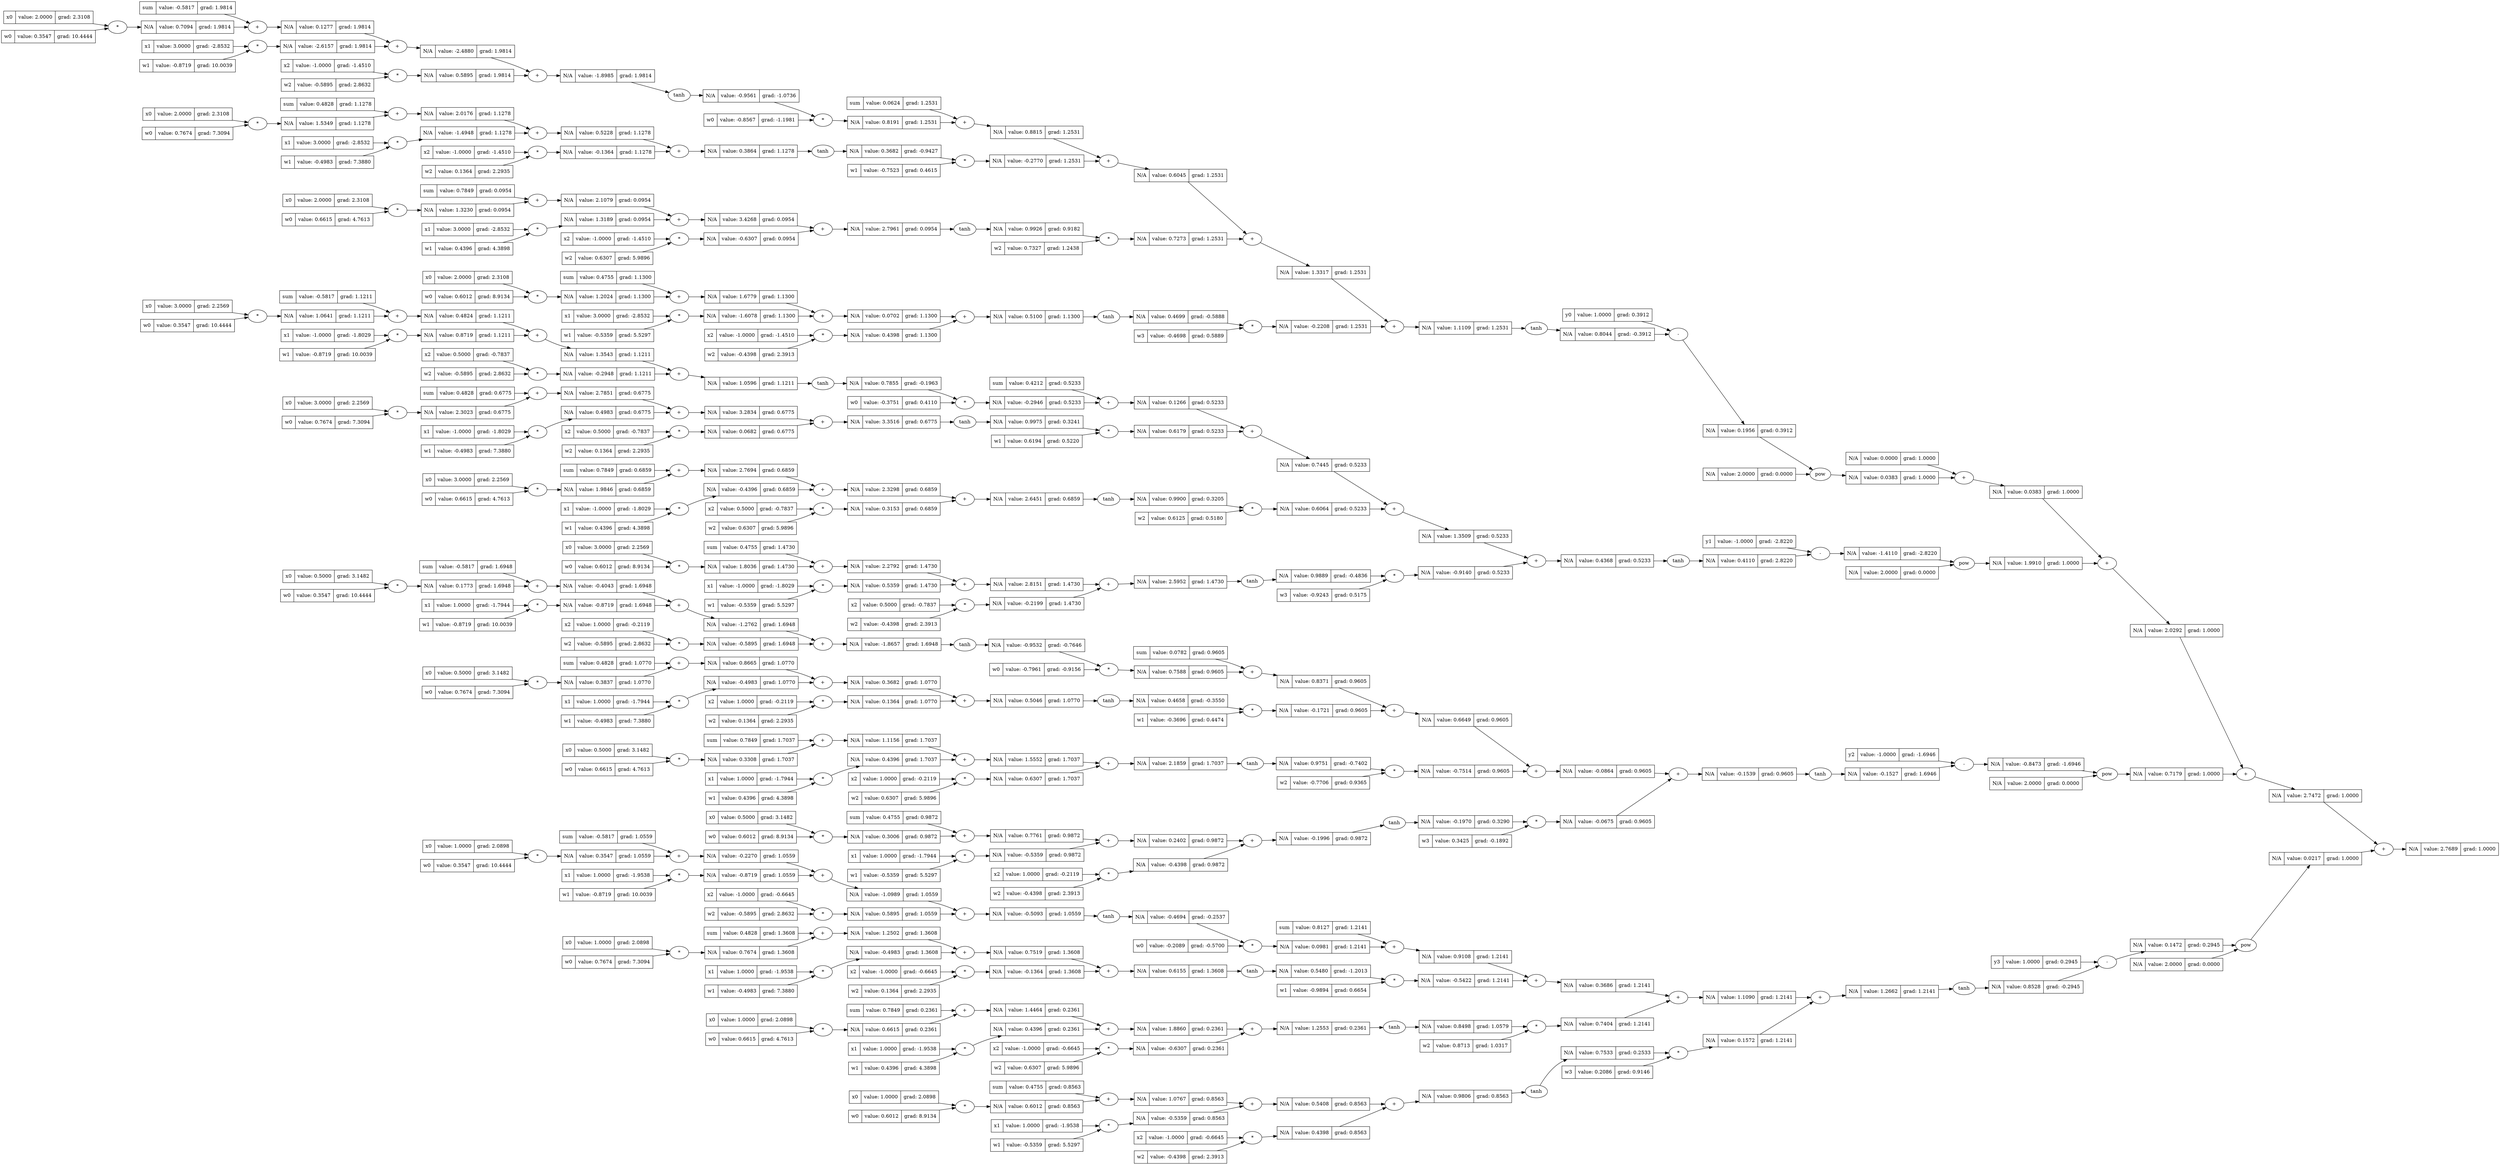 digraph {
graph [rankdir=LR]
  "140723243029776" [label="{N/A | value: 2.7689 | grad: 1.0000 }" shape=record]
  "140723243029776+" [label="+"]
  "140723243029776+" -> "140723243029776"
  "93985504144096" -> "140723243029776+"
  "93985504144944" -> "140723243029776+"
  "93985504144096" [label="{N/A | value: 2.7472 | grad: 1.0000 }" shape=record]
  "93985504144096+" [label="+"]
  "93985504144096+" -> "93985504144096"
  "93985504142816" -> "93985504144096+"
  "93985504143664" -> "93985504144096+"
  "93985504142816" [label="{N/A | value: 2.0292 | grad: 1.0000 }" shape=record]
  "93985504142816+" [label="+"]
  "93985504142816+" -> "93985504142816"
  "93985504080688" -> "93985504142816+"
  "93985504142384" -> "93985504142816+"
  "93985504080688" [label="{N/A | value: 0.0383 | grad: 1.0000 }" shape=record]
  "93985504080688+" [label="+"]
  "93985504080688+" -> "93985504080688"
  "93985504137440" -> "93985504080688+"
  "93985504128496" -> "93985504080688+"
  "93985504137440" [label="{N/A | value: 0.0000 | grad: 1.0000 }" shape=record]
  "93985504128496" [label="{N/A | value: 0.0383 | grad: 1.0000 }" shape=record]
  "93985504128496pow" [label="pow"]
  "93985504128496pow" -> "93985504128496"
  "93985504137040" -> "93985504128496pow"
  "93985504134192" -> "93985504128496pow"
  "93985504137040" [label="{N/A | value: 0.1956 | grad: 0.3912 }" shape=record]
  "93985504137040-" [label="-"]
  "93985504137040-" -> "93985504137040"
  "93985504080864" -> "93985504137040-"
  "93985504081040" -> "93985504137040-"
  "93985504080864" [label="{y0 | value: 1.0000 | grad: 0.3912 }" shape=record]
  "93985504081040" [label="{N/A | value: 0.8044 | grad: -0.3912 }" shape=record]
  "93985504081040tanh" [label="tanh"]
  "93985504081040tanh" -> "93985504081040"
  "93985504098912" -> "93985504081040tanh"
  "93985504098912" [label="{N/A | value: 1.1109 | grad: 1.2531 }" shape=record]
  "93985504098912+" [label="+"]
  "93985504098912+" -> "93985504098912"
  "93985504098512" -> "93985504098912+"
  "93985504098704" -> "93985504098912+"
  "93985504098512" [label="{N/A | value: 1.3317 | grad: 1.2531 }" shape=record]
  "93985504098512+" [label="+"]
  "93985504098512+" -> "93985504098512"
  "93985504097680" -> "93985504098512+"
  "93985504097872" -> "93985504098512+"
  "93985504097680" [label="{N/A | value: 0.6045 | grad: 1.2531 }" shape=record]
  "93985504097680+" [label="+"]
  "93985504097680+" -> "93985504097680"
  "93985504096848" -> "93985504097680+"
  "93985504097040" -> "93985504097680+"
  "93985504096848" [label="{N/A | value: 0.8815 | grad: 1.2531 }" shape=record]
  "93985504096848+" [label="+"]
  "93985504096848+" -> "93985504096848"
  "93985504095984" -> "93985504096848+"
  "93985504096176" -> "93985504096848+"
  "93985504095984" [label="{sum | value: 0.0624 | grad: 1.2531 }" shape=record]
  "93985504096176" [label="{N/A | value: 0.8191 | grad: 1.2531 }" shape=record]
  "93985504096176*" [label="*"]
  "93985504096176*" -> "93985504096176"
  "93985504095552" -> "93985504096176*"
  "93985504095712" -> "93985504096176*"
  "93985504095552" [label="{N/A | value: -0.9561 | grad: -1.0736 }" shape=record]
  "93985504095552tanh" [label="tanh"]
  "93985504095552tanh" -> "93985504095552"
  "93985504085376" -> "93985504095552tanh"
  "93985504085376" [label="{N/A | value: -1.8985 | grad: 1.9814 }" shape=record]
  "93985504085376+" [label="+"]
  "93985504085376+" -> "93985504085376"
  "93985504084976" -> "93985504085376+"
  "93985504085168" -> "93985504085376+"
  "93985504084976" [label="{N/A | value: -2.4880 | grad: 1.9814 }" shape=record]
  "93985504084976+" [label="+"]
  "93985504084976+" -> "93985504084976"
  "93985504084176" -> "93985504084976+"
  "93985504084368" -> "93985504084976+"
  "93985504084176" [label="{N/A | value: 0.1277 | grad: 1.9814 }" shape=record]
  "93985504084176+" [label="+"]
  "93985504084176+" -> "93985504084176"
  "93985504083344" -> "93985504084176+"
  "93985504083536" -> "93985504084176+"
  "93985504083344" [label="{sum | value: -0.5817 | grad: 1.9814 }" shape=record]
  "93985504083536" [label="{N/A | value: 0.7094 | grad: 1.9814 }" shape=record]
  "93985504083536*" [label="*"]
  "93985504083536*" -> "93985504083536"
  "93985504082912" -> "93985504083536*"
  "93985504083072" -> "93985504083536*"
  "93985504082912" [label="{x0 | value: 2.0000 | grad: 2.3108 }" shape=record]
  "93985504083072" [label="{w0 | value: 0.3547 | grad: 10.4444 }" shape=record]
  "93985504084368" [label="{N/A | value: -2.6157 | grad: 1.9814 }" shape=record]
  "93985504084368*" [label="*"]
  "93985504084368*" -> "93985504084368"
  "93985504083744" -> "93985504084368*"
  "93985504083872" -> "93985504084368*"
  "93985504083744" [label="{x1 | value: 3.0000 | grad: -2.8532 }" shape=record]
  "93985504083872" [label="{w1 | value: -0.8719 | grad: 10.0039 }" shape=record]
  "93985504085168" [label="{N/A | value: 0.5895 | grad: 1.9814 }" shape=record]
  "93985504085168*" [label="*"]
  "93985504085168*" -> "93985504085168"
  "93985504084576" -> "93985504085168*"
  "93985504084704" -> "93985504085168*"
  "93985504084576" [label="{x2 | value: -1.0000 | grad: -1.4510 }" shape=record]
  "93985504084704" [label="{w2 | value: -0.5895 | grad: 2.8632 }" shape=record]
  "93985504095712" [label="{w0 | value: -0.8567 | grad: -1.1981 }" shape=record]
  "93985504097040" [label="{N/A | value: -0.2770 | grad: 1.2531 }" shape=record]
  "93985504097040*" [label="*"]
  "93985504097040*" -> "93985504097040"
  "93985504096384" -> "93985504097040*"
  "93985504096544" -> "93985504097040*"
  "93985504096384" [label="{N/A | value: 0.3682 | grad: -0.9427 }" shape=record]
  "93985504096384tanh" [label="tanh"]
  "93985504096384tanh" -> "93985504096384"
  "93985504088848" -> "93985504096384tanh"
  "93985504088848" [label="{N/A | value: 0.3864 | grad: 1.1278 }" shape=record]
  "93985504088848+" [label="+"]
  "93985504088848+" -> "93985504088848"
  "93985504088448" -> "93985504088848+"
  "93985504088640" -> "93985504088848+"
  "93985504088448" [label="{N/A | value: 0.5228 | grad: 1.1278 }" shape=record]
  "93985504088448+" [label="+"]
  "93985504088448+" -> "93985504088448"
  "93985504087712" -> "93985504088448+"
  "93985504087840" -> "93985504088448+"
  "93985504087712" [label="{N/A | value: 2.0176 | grad: 1.1278 }" shape=record]
  "93985504087712+" [label="+"]
  "93985504087712+" -> "93985504087712"
  "93985504086192" -> "93985504087712+"
  "93985504086384" -> "93985504087712+"
  "93985504086192" [label="{sum | value: 0.4828 | grad: 1.1278 }" shape=record]
  "93985504086384" [label="{N/A | value: 1.5349 | grad: 1.1278 }" shape=record]
  "93985504086384*" [label="*"]
  "93985504086384*" -> "93985504086384"
  "93985504085760" -> "93985504086384*"
  "93985504085920" -> "93985504086384*"
  "93985504085760" [label="{x0 | value: 2.0000 | grad: 2.3108 }" shape=record]
  "93985504085920" [label="{w0 | value: 0.7674 | grad: 7.3094 }" shape=record]
  "93985504087840" [label="{N/A | value: -1.4948 | grad: 1.1278 }" shape=record]
  "93985504087840*" [label="*"]
  "93985504087840*" -> "93985504087840"
  "93985504086592" -> "93985504087840*"
  "93985504086720" -> "93985504087840*"
  "93985504086592" [label="{x1 | value: 3.0000 | grad: -2.8532 }" shape=record]
  "93985504086720" [label="{w1 | value: -0.4983 | grad: 7.3880 }" shape=record]
  "93985504088640" [label="{N/A | value: -0.1364 | grad: 1.1278 }" shape=record]
  "93985504088640*" [label="*"]
  "93985504088640*" -> "93985504088640"
  "93985504088048" -> "93985504088640*"
  "93985504088176" -> "93985504088640*"
  "93985504088048" [label="{x2 | value: -1.0000 | grad: -1.4510 }" shape=record]
  "93985504088176" [label="{w2 | value: 0.1364 | grad: 2.2935 }" shape=record]
  "93985504096544" [label="{w1 | value: -0.7523 | grad: 0.4615 }" shape=record]
  "93985504097872" [label="{N/A | value: 0.7273 | grad: 1.2531 }" shape=record]
  "93985504097872*" [label="*"]
  "93985504097872*" -> "93985504097872"
  "93985504097248" -> "93985504097872*"
  "93985504097376" -> "93985504097872*"
  "93985504097248" [label="{N/A | value: 0.9926 | grad: 0.9182 }" shape=record]
  "93985504097248tanh" [label="tanh"]
  "93985504097248tanh" -> "93985504097248"
  "93985504091696" -> "93985504097248tanh"
  "93985504091696" [label="{N/A | value: 2.7961 | grad: 0.0954 }" shape=record]
  "93985504091696+" [label="+"]
  "93985504091696+" -> "93985504091696"
  "93985504091296" -> "93985504091696+"
  "93985504091488" -> "93985504091696+"
  "93985504091296" [label="{N/A | value: 3.4268 | grad: 0.0954 }" shape=record]
  "93985504091296+" [label="+"]
  "93985504091296+" -> "93985504091296"
  "93985504090496" -> "93985504091296+"
  "93985504090688" -> "93985504091296+"
  "93985504090496" [label="{N/A | value: 2.1079 | grad: 0.0954 }" shape=record]
  "93985504090496+" [label="+"]
  "93985504090496+" -> "93985504090496"
  "93985504089664" -> "93985504090496+"
  "93985504089856" -> "93985504090496+"
  "93985504089664" [label="{sum | value: 0.7849 | grad: 0.0954 }" shape=record]
  "93985504089856" [label="{N/A | value: 1.3230 | grad: 0.0954 }" shape=record]
  "93985504089856*" [label="*"]
  "93985504089856*" -> "93985504089856"
  "93985504089232" -> "93985504089856*"
  "93985504089392" -> "93985504089856*"
  "93985504089232" [label="{x0 | value: 2.0000 | grad: 2.3108 }" shape=record]
  "93985504089392" [label="{w0 | value: 0.6615 | grad: 4.7613 }" shape=record]
  "93985504090688" [label="{N/A | value: 1.3189 | grad: 0.0954 }" shape=record]
  "93985504090688*" [label="*"]
  "93985504090688*" -> "93985504090688"
  "93985504090064" -> "93985504090688*"
  "93985504090192" -> "93985504090688*"
  "93985504090064" [label="{x1 | value: 3.0000 | grad: -2.8532 }" shape=record]
  "93985504090192" [label="{w1 | value: 0.4396 | grad: 4.3898 }" shape=record]
  "93985504091488" [label="{N/A | value: -0.6307 | grad: 0.0954 }" shape=record]
  "93985504091488*" [label="*"]
  "93985504091488*" -> "93985504091488"
  "93985504090896" -> "93985504091488*"
  "93985504091024" -> "93985504091488*"
  "93985504090896" [label="{x2 | value: -1.0000 | grad: -1.4510 }" shape=record]
  "93985504091024" [label="{w2 | value: 0.6307 | grad: 5.9896 }" shape=record]
  "93985504097376" [label="{w2 | value: 0.7327 | grad: 1.2438 }" shape=record]
  "93985504098704" [label="{N/A | value: -0.2208 | grad: 1.2531 }" shape=record]
  "93985504098704*" [label="*"]
  "93985504098704*" -> "93985504098704"
  "93985504098080" -> "93985504098704*"
  "93985504098208" -> "93985504098704*"
  "93985504098080" [label="{N/A | value: 0.4699 | grad: -0.5888 }" shape=record]
  "93985504098080tanh" [label="tanh"]
  "93985504098080tanh" -> "93985504098080"
  "93985504094544" -> "93985504098080tanh"
  "93985504094544" [label="{N/A | value: 0.5100 | grad: 1.1300 }" shape=record]
  "93985504094544+" [label="+"]
  "93985504094544+" -> "93985504094544"
  "93985504094144" -> "93985504094544+"
  "93985504094336" -> "93985504094544+"
  "93985504094144" [label="{N/A | value: 0.0702 | grad: 1.1300 }" shape=record]
  "93985504094144+" [label="+"]
  "93985504094144+" -> "93985504094144"
  "93985504093344" -> "93985504094144+"
  "93985504093536" -> "93985504094144+"
  "93985504093344" [label="{N/A | value: 1.6779 | grad: 1.1300 }" shape=record]
  "93985504093344+" [label="+"]
  "93985504093344+" -> "93985504093344"
  "93985504092512" -> "93985504093344+"
  "93985504092704" -> "93985504093344+"
  "93985504092512" [label="{sum | value: 0.4755 | grad: 1.1300 }" shape=record]
  "93985504092704" [label="{N/A | value: 1.2024 | grad: 1.1300 }" shape=record]
  "93985504092704*" [label="*"]
  "93985504092704*" -> "93985504092704"
  "93985504092080" -> "93985504092704*"
  "93985504092240" -> "93985504092704*"
  "93985504092080" [label="{x0 | value: 2.0000 | grad: 2.3108 }" shape=record]
  "93985504092240" [label="{w0 | value: 0.6012 | grad: 8.9134 }" shape=record]
  "93985504093536" [label="{N/A | value: -1.6078 | grad: 1.1300 }" shape=record]
  "93985504093536*" [label="*"]
  "93985504093536*" -> "93985504093536"
  "93985504092912" -> "93985504093536*"
  "93985504093040" -> "93985504093536*"
  "93985504092912" [label="{x1 | value: 3.0000 | grad: -2.8532 }" shape=record]
  "93985504093040" [label="{w1 | value: -0.5359 | grad: 5.5297 }" shape=record]
  "93985504094336" [label="{N/A | value: 0.4398 | grad: 1.1300 }" shape=record]
  "93985504094336*" [label="*"]
  "93985504094336*" -> "93985504094336"
  "93985504093744" -> "93985504094336*"
  "93985504093872" -> "93985504094336*"
  "93985504093744" [label="{x2 | value: -1.0000 | grad: -1.4510 }" shape=record]
  "93985504093872" [label="{w2 | value: -0.4398 | grad: 2.3913 }" shape=record]
  "93985504098208" [label="{w3 | value: -0.4698 | grad: 0.5889 }" shape=record]
  "93985504134192" [label="{N/A | value: 2.0000 | grad: 0.0000 }" shape=record]
  "93985504142384" [label="{N/A | value: 1.9910 | grad: 1.0000 }" shape=record]
  "93985504142384pow" [label="pow"]
  "93985504142384pow" -> "93985504142384"
  "93985504141696" -> "93985504142384pow"
  "93985504141856" -> "93985504142384pow"
  "93985504141696" [label="{N/A | value: -1.4110 | grad: -2.8220 }" shape=record]
  "93985504141696-" [label="-"]
  "93985504141696-" -> "93985504141696"
  "93985504131344" -> "93985504141696-"
  "93985504137264" -> "93985504141696-"
  "93985504131344" [label="{y1 | value: -1.0000 | grad: -2.8220 }" shape=record]
  "93985504137264" [label="{N/A | value: 0.4110 | grad: 2.8220 }" shape=record]
  "93985504137264tanh" [label="tanh"]
  "93985504137264tanh" -> "93985504137264"
  "93985504113024" -> "93985504137264tanh"
  "93985504113024" [label="{N/A | value: 0.4368 | grad: 0.5233 }" shape=record]
  "93985504113024+" [label="+"]
  "93985504113024+" -> "93985504113024"
  "93985504112624" -> "93985504113024+"
  "93985504112816" -> "93985504113024+"
  "93985504112624" [label="{N/A | value: 1.3509 | grad: 0.5233 }" shape=record]
  "93985504112624+" [label="+"]
  "93985504112624+" -> "93985504112624"
  "93985504111792" -> "93985504112624+"
  "93985504111984" -> "93985504112624+"
  "93985504111792" [label="{N/A | value: 0.7445 | grad: 0.5233 }" shape=record]
  "93985504111792+" [label="+"]
  "93985504111792+" -> "93985504111792"
  "93985504110960" -> "93985504111792+"
  "93985504111152" -> "93985504111792+"
  "93985504110960" [label="{N/A | value: 0.1266 | grad: 0.5233 }" shape=record]
  "93985504110960+" [label="+"]
  "93985504110960+" -> "93985504110960"
  "93985504110096" -> "93985504110960+"
  "93985504110288" -> "93985504110960+"
  "93985504110096" [label="{sum | value: 0.4212 | grad: 0.5233 }" shape=record]
  "93985504110288" [label="{N/A | value: -0.2946 | grad: 0.5233 }" shape=record]
  "93985504110288*" [label="*"]
  "93985504110288*" -> "93985504110288"
  "93985504109664" -> "93985504110288*"
  "93985504109824" -> "93985504110288*"
  "93985504109664" [label="{N/A | value: 0.7855 | grad: -0.1963 }" shape=record]
  "93985504109664tanh" [label="tanh"]
  "93985504109664tanh" -> "93985504109664"
  "93985504100112" -> "93985504109664tanh"
  "93985504100112" [label="{N/A | value: 1.0596 | grad: 1.1211 }" shape=record]
  "93985504100112+" [label="+"]
  "93985504100112+" -> "93985504100112"
  "93985504099712" -> "93985504100112+"
  "93985504099904" -> "93985504100112+"
  "93985504099712" [label="{N/A | value: 1.3543 | grad: 1.1211 }" shape=record]
  "93985504099712+" [label="+"]
  "93985504099712+" -> "93985504099712"
  "93985504085552" -> "93985504099712+"
  "93985504095120" -> "93985504099712+"
  "93985504085552" [label="{N/A | value: 0.4824 | grad: 1.1211 }" shape=record]
  "93985504085552+" [label="+"]
  "93985504085552+" -> "93985504085552"
  "93985504095296" -> "93985504085552+"
  "93985504094720" -> "93985504085552+"
  "93985504095296" [label="{sum | value: -0.5817 | grad: 1.1211 }" shape=record]
  "93985504094720" [label="{N/A | value: 1.0641 | grad: 1.1211 }" shape=record]
  "93985504094720*" [label="*"]
  "93985504094720*" -> "93985504094720"
  "93985504062368" -> "93985504094720*"
  "93985504074416" -> "93985504094720*"
  "93985504062368" [label="{x0 | value: 3.0000 | grad: 2.2569 }" shape=record]
  "93985504074416" [label="{w0 | value: 0.3547 | grad: 10.4444 }" shape=record]
  "93985504095120" [label="{N/A | value: 0.8719 | grad: 1.1211 }" shape=record]
  "93985504095120*" [label="*"]
  "93985504095120*" -> "93985504095120"
  "93985504091872" -> "93985504095120*"
  "93985504089024" -> "93985504095120*"
  "93985504091872" [label="{x1 | value: -1.0000 | grad: -1.8029 }" shape=record]
  "93985504089024" [label="{w1 | value: -0.8719 | grad: 10.0039 }" shape=record]
  "93985504099904" [label="{N/A | value: -0.2948 | grad: 1.1211 }" shape=record]
  "93985504099904*" [label="*"]
  "93985504099904*" -> "93985504099904"
  "93985504062160" -> "93985504099904*"
  "93985504099440" -> "93985504099904*"
  "93985504062160" [label="{x2 | value: 0.5000 | grad: -0.7837 }" shape=record]
  "93985504099440" [label="{w2 | value: -0.5895 | grad: 2.8632 }" shape=record]
  "93985504109824" [label="{w0 | value: -0.3751 | grad: 0.4110 }" shape=record]
  "93985504111152" [label="{N/A | value: 0.6179 | grad: 0.5233 }" shape=record]
  "93985504111152*" [label="*"]
  "93985504111152*" -> "93985504111152"
  "93985504110496" -> "93985504111152*"
  "93985504110656" -> "93985504111152*"
  "93985504110496" [label="{N/A | value: 0.9975 | grad: 0.3241 }" shape=record]
  "93985504110496tanh" [label="tanh"]
  "93985504110496tanh" -> "93985504110496"
  "93985504102960" -> "93985504110496tanh"
  "93985504102960" [label="{N/A | value: 3.3516 | grad: 0.6775 }" shape=record]
  "93985504102960+" [label="+"]
  "93985504102960+" -> "93985504102960"
  "93985504102560" -> "93985504102960+"
  "93985504102752" -> "93985504102960+"
  "93985504102560" [label="{N/A | value: 3.2834 | grad: 0.6775 }" shape=record]
  "93985504102560+" [label="+"]
  "93985504102560+" -> "93985504102560"
  "93985504101760" -> "93985504102560+"
  "93985504101952" -> "93985504102560+"
  "93985504101760" [label="{N/A | value: 2.7851 | grad: 0.6775 }" shape=record]
  "93985504101760+" [label="+"]
  "93985504101760+" -> "93985504101760"
  "93985504100928" -> "93985504101760+"
  "93985504101120" -> "93985504101760+"
  "93985504100928" [label="{sum | value: 0.4828 | grad: 0.6775 }" shape=record]
  "93985504101120" [label="{N/A | value: 2.3023 | grad: 0.6775 }" shape=record]
  "93985504101120*" [label="*"]
  "93985504101120*" -> "93985504101120"
  "93985504100496" -> "93985504101120*"
  "93985504100656" -> "93985504101120*"
  "93985504100496" [label="{x0 | value: 3.0000 | grad: 2.2569 }" shape=record]
  "93985504100656" [label="{w0 | value: 0.7674 | grad: 7.3094 }" shape=record]
  "93985504101952" [label="{N/A | value: 0.4983 | grad: 0.6775 }" shape=record]
  "93985504101952*" [label="*"]
  "93985504101952*" -> "93985504101952"
  "93985504101328" -> "93985504101952*"
  "93985504101456" -> "93985504101952*"
  "93985504101328" [label="{x1 | value: -1.0000 | grad: -1.8029 }" shape=record]
  "93985504101456" [label="{w1 | value: -0.4983 | grad: 7.3880 }" shape=record]
  "93985504102752" [label="{N/A | value: 0.0682 | grad: 0.6775 }" shape=record]
  "93985504102752*" [label="*"]
  "93985504102752*" -> "93985504102752"
  "93985504102160" -> "93985504102752*"
  "93985504102288" -> "93985504102752*"
  "93985504102160" [label="{x2 | value: 0.5000 | grad: -0.7837 }" shape=record]
  "93985504102288" [label="{w2 | value: 0.1364 | grad: 2.2935 }" shape=record]
  "93985504110656" [label="{w1 | value: 0.6194 | grad: 0.5220 }" shape=record]
  "93985504111984" [label="{N/A | value: 0.6064 | grad: 0.5233 }" shape=record]
  "93985504111984*" [label="*"]
  "93985504111984*" -> "93985504111984"
  "93985504111360" -> "93985504111984*"
  "93985504111488" -> "93985504111984*"
  "93985504111360" [label="{N/A | value: 0.9900 | grad: 0.3205 }" shape=record]
  "93985504111360tanh" [label="tanh"]
  "93985504111360tanh" -> "93985504111360"
  "93985504105808" -> "93985504111360tanh"
  "93985504105808" [label="{N/A | value: 2.6451 | grad: 0.6859 }" shape=record]
  "93985504105808+" [label="+"]
  "93985504105808+" -> "93985504105808"
  "93985504105408" -> "93985504105808+"
  "93985504105600" -> "93985504105808+"
  "93985504105408" [label="{N/A | value: 2.3298 | grad: 0.6859 }" shape=record]
  "93985504105408+" [label="+"]
  "93985504105408+" -> "93985504105408"
  "93985504104608" -> "93985504105408+"
  "93985504104800" -> "93985504105408+"
  "93985504104608" [label="{N/A | value: 2.7694 | grad: 0.6859 }" shape=record]
  "93985504104608+" [label="+"]
  "93985504104608+" -> "93985504104608"
  "93985504103776" -> "93985504104608+"
  "93985504103968" -> "93985504104608+"
  "93985504103776" [label="{sum | value: 0.7849 | grad: 0.6859 }" shape=record]
  "93985504103968" [label="{N/A | value: 1.9846 | grad: 0.6859 }" shape=record]
  "93985504103968*" [label="*"]
  "93985504103968*" -> "93985504103968"
  "93985504103344" -> "93985504103968*"
  "93985504103504" -> "93985504103968*"
  "93985504103344" [label="{x0 | value: 3.0000 | grad: 2.2569 }" shape=record]
  "93985504103504" [label="{w0 | value: 0.6615 | grad: 4.7613 }" shape=record]
  "93985504104800" [label="{N/A | value: -0.4396 | grad: 0.6859 }" shape=record]
  "93985504104800*" [label="*"]
  "93985504104800*" -> "93985504104800"
  "93985504104176" -> "93985504104800*"
  "93985504104304" -> "93985504104800*"
  "93985504104176" [label="{x1 | value: -1.0000 | grad: -1.8029 }" shape=record]
  "93985504104304" [label="{w1 | value: 0.4396 | grad: 4.3898 }" shape=record]
  "93985504105600" [label="{N/A | value: 0.3153 | grad: 0.6859 }" shape=record]
  "93985504105600*" [label="*"]
  "93985504105600*" -> "93985504105600"
  "93985504105008" -> "93985504105600*"
  "93985504105136" -> "93985504105600*"
  "93985504105008" [label="{x2 | value: 0.5000 | grad: -0.7837 }" shape=record]
  "93985504105136" [label="{w2 | value: 0.6307 | grad: 5.9896 }" shape=record]
  "93985504111488" [label="{w2 | value: 0.6125 | grad: 0.5180 }" shape=record]
  "93985504112816" [label="{N/A | value: -0.9140 | grad: 0.5233 }" shape=record]
  "93985504112816*" [label="*"]
  "93985504112816*" -> "93985504112816"
  "93985504112192" -> "93985504112816*"
  "93985504112320" -> "93985504112816*"
  "93985504112192" [label="{N/A | value: 0.9889 | grad: -0.4836 }" shape=record]
  "93985504112192tanh" [label="tanh"]
  "93985504112192tanh" -> "93985504112192"
  "93985504108656" -> "93985504112192tanh"
  "93985504108656" [label="{N/A | value: 2.5952 | grad: 1.4730 }" shape=record]
  "93985504108656+" [label="+"]
  "93985504108656+" -> "93985504108656"
  "93985504108256" -> "93985504108656+"
  "93985504108448" -> "93985504108656+"
  "93985504108256" [label="{N/A | value: 2.8151 | grad: 1.4730 }" shape=record]
  "93985504108256+" [label="+"]
  "93985504108256+" -> "93985504108256"
  "93985504107456" -> "93985504108256+"
  "93985504107648" -> "93985504108256+"
  "93985504107456" [label="{N/A | value: 2.2792 | grad: 1.4730 }" shape=record]
  "93985504107456+" [label="+"]
  "93985504107456+" -> "93985504107456"
  "93985504106624" -> "93985504107456+"
  "93985504106816" -> "93985504107456+"
  "93985504106624" [label="{sum | value: 0.4755 | grad: 1.4730 }" shape=record]
  "93985504106816" [label="{N/A | value: 1.8036 | grad: 1.4730 }" shape=record]
  "93985504106816*" [label="*"]
  "93985504106816*" -> "93985504106816"
  "93985504106192" -> "93985504106816*"
  "93985504106352" -> "93985504106816*"
  "93985504106192" [label="{x0 | value: 3.0000 | grad: 2.2569 }" shape=record]
  "93985504106352" [label="{w0 | value: 0.6012 | grad: 8.9134 }" shape=record]
  "93985504107648" [label="{N/A | value: 0.5359 | grad: 1.4730 }" shape=record]
  "93985504107648*" [label="*"]
  "93985504107648*" -> "93985504107648"
  "93985504107024" -> "93985504107648*"
  "93985504107152" -> "93985504107648*"
  "93985504107024" [label="{x1 | value: -1.0000 | grad: -1.8029 }" shape=record]
  "93985504107152" [label="{w1 | value: -0.5359 | grad: 5.5297 }" shape=record]
  "93985504108448" [label="{N/A | value: -0.2199 | grad: 1.4730 }" shape=record]
  "93985504108448*" [label="*"]
  "93985504108448*" -> "93985504108448"
  "93985504107856" -> "93985504108448*"
  "93985504107984" -> "93985504108448*"
  "93985504107856" [label="{x2 | value: 0.5000 | grad: -0.7837 }" shape=record]
  "93985504107984" [label="{w2 | value: -0.4398 | grad: 2.3913 }" shape=record]
  "93985504112320" [label="{w3 | value: -0.9243 | grad: 0.5175 }" shape=record]
  "93985504141856" [label="{N/A | value: 2.0000 | grad: 0.0000 }" shape=record]
  "93985504143664" [label="{N/A | value: 0.7179 | grad: 1.0000 }" shape=record]
  "93985504143664pow" [label="pow"]
  "93985504143664pow" -> "93985504143664"
  "93985504142976" -> "93985504143664pow"
  "93985504143136" -> "93985504143664pow"
  "93985504142976" [label="{N/A | value: -0.8473 | grad: -1.6946 }" shape=record]
  "93985504142976-" [label="-"]
  "93985504142976-" -> "93985504142976"
  "93985504142064" -> "93985504142976-"
  "93985504142592" -> "93985504142976-"
  "93985504142064" [label="{y2 | value: -1.0000 | grad: -1.6946 }" shape=record]
  "93985504142592" [label="{N/A | value: -0.1527 | grad: 1.6946 }" shape=record]
  "93985504142592tanh" [label="tanh"]
  "93985504142592tanh" -> "93985504142592"
  "93985504127120" -> "93985504142592tanh"
  "93985504127120" [label="{N/A | value: -0.1539 | grad: 0.9605 }" shape=record]
  "93985504127120+" [label="+"]
  "93985504127120+" -> "93985504127120"
  "93985504126720" -> "93985504127120+"
  "93985504126912" -> "93985504127120+"
  "93985504126720" [label="{N/A | value: -0.0864 | grad: 0.9605 }" shape=record]
  "93985504126720+" [label="+"]
  "93985504126720+" -> "93985504126720"
  "93985504125888" -> "93985504126720+"
  "93985504126080" -> "93985504126720+"
  "93985504125888" [label="{N/A | value: 0.6649 | grad: 0.9605 }" shape=record]
  "93985504125888+" [label="+"]
  "93985504125888+" -> "93985504125888"
  "93985504125056" -> "93985504125888+"
  "93985504125248" -> "93985504125888+"
  "93985504125056" [label="{N/A | value: 0.8371 | grad: 0.9605 }" shape=record]
  "93985504125056+" [label="+"]
  "93985504125056+" -> "93985504125056"
  "93985504124192" -> "93985504125056+"
  "93985504124384" -> "93985504125056+"
  "93985504124192" [label="{sum | value: 0.0782 | grad: 0.9605 }" shape=record]
  "93985504124384" [label="{N/A | value: 0.7588 | grad: 0.9605 }" shape=record]
  "93985504124384*" [label="*"]
  "93985504124384*" -> "93985504124384"
  "93985504123760" -> "93985504124384*"
  "93985504123920" -> "93985504124384*"
  "93985504123760" [label="{N/A | value: -0.9532 | grad: -0.7646 }" shape=record]
  "93985504123760tanh" [label="tanh"]
  "93985504123760tanh" -> "93985504123760"
  "93985504114224" -> "93985504123760tanh"
  "93985504114224" [label="{N/A | value: -1.8657 | grad: 1.6948 }" shape=record]
  "93985504114224+" [label="+"]
  "93985504114224+" -> "93985504114224"
  "93985504113824" -> "93985504114224+"
  "93985504114016" -> "93985504114224+"
  "93985504113824" [label="{N/A | value: -1.2762 | grad: 1.6948 }" shape=record]
  "93985504113824+" [label="+"]
  "93985504113824+" -> "93985504113824"
  "93985504100288" -> "93985504113824+"
  "93985504109232" -> "93985504113824+"
  "93985504100288" [label="{N/A | value: -0.4043 | grad: 1.6948 }" shape=record]
  "93985504100288+" [label="+"]
  "93985504100288+" -> "93985504100288"
  "93985504109408" -> "93985504100288+"
  "93985504108832" -> "93985504100288+"
  "93985504109408" [label="{sum | value: -0.5817 | grad: 1.6948 }" shape=record]
  "93985504108832" [label="{N/A | value: 0.1773 | grad: 1.6948 }" shape=record]
  "93985504108832*" [label="*"]
  "93985504108832*" -> "93985504108832"
  "93985504070992" -> "93985504108832*"
  "93985504068144" -> "93985504108832*"
  "93985504070992" [label="{x0 | value: 0.5000 | grad: 3.1482 }" shape=record]
  "93985504068144" [label="{w0 | value: 0.3547 | grad: 10.4444 }" shape=record]
  "93985504109232" [label="{N/A | value: -0.8719 | grad: 1.6948 }" shape=record]
  "93985504109232*" [label="*"]
  "93985504109232*" -> "93985504109232"
  "93985504105984" -> "93985504109232*"
  "93985504103136" -> "93985504109232*"
  "93985504105984" [label="{x1 | value: 1.0000 | grad: -1.7944 }" shape=record]
  "93985504103136" [label="{w1 | value: -0.8719 | grad: 10.0039 }" shape=record]
  "93985504114016" [label="{N/A | value: -0.5895 | grad: 1.6948 }" shape=record]
  "93985504114016*" [label="*"]
  "93985504114016*" -> "93985504114016"
  "93985504073840" -> "93985504114016*"
  "93985504113552" -> "93985504114016*"
  "93985504073840" [label="{x2 | value: 1.0000 | grad: -0.2119 }" shape=record]
  "93985504113552" [label="{w2 | value: -0.5895 | grad: 2.8632 }" shape=record]
  "93985504123920" [label="{w0 | value: -0.7961 | grad: -0.9156 }" shape=record]
  "93985504125248" [label="{N/A | value: -0.1721 | grad: 0.9605 }" shape=record]
  "93985504125248*" [label="*"]
  "93985504125248*" -> "93985504125248"
  "93985504124592" -> "93985504125248*"
  "93985504124752" -> "93985504125248*"
  "93985504124592" [label="{N/A | value: 0.4658 | grad: -0.3550 }" shape=record]
  "93985504124592tanh" [label="tanh"]
  "93985504124592tanh" -> "93985504124592"
  "93985504117072" -> "93985504124592tanh"
  "93985504117072" [label="{N/A | value: 0.5046 | grad: 1.0770 }" shape=record]
  "93985504117072+" [label="+"]
  "93985504117072+" -> "93985504117072"
  "93985504116672" -> "93985504117072+"
  "93985504116864" -> "93985504117072+"
  "93985504116672" [label="{N/A | value: 0.3682 | grad: 1.0770 }" shape=record]
  "93985504116672+" [label="+"]
  "93985504116672+" -> "93985504116672"
  "93985504115872" -> "93985504116672+"
  "93985504116064" -> "93985504116672+"
  "93985504115872" [label="{N/A | value: 0.8665 | grad: 1.0770 }" shape=record]
  "93985504115872+" [label="+"]
  "93985504115872+" -> "93985504115872"
  "93985504115040" -> "93985504115872+"
  "93985504115232" -> "93985504115872+"
  "93985504115040" [label="{sum | value: 0.4828 | grad: 1.0770 }" shape=record]
  "93985504115232" [label="{N/A | value: 0.3837 | grad: 1.0770 }" shape=record]
  "93985504115232*" [label="*"]
  "93985504115232*" -> "93985504115232"
  "93985504114608" -> "93985504115232*"
  "93985504114768" -> "93985504115232*"
  "93985504114608" [label="{x0 | value: 0.5000 | grad: 3.1482 }" shape=record]
  "93985504114768" [label="{w0 | value: 0.7674 | grad: 7.3094 }" shape=record]
  "93985504116064" [label="{N/A | value: -0.4983 | grad: 1.0770 }" shape=record]
  "93985504116064*" [label="*"]
  "93985504116064*" -> "93985504116064"
  "93985504115440" -> "93985504116064*"
  "93985504115568" -> "93985504116064*"
  "93985504115440" [label="{x1 | value: 1.0000 | grad: -1.7944 }" shape=record]
  "93985504115568" [label="{w1 | value: -0.4983 | grad: 7.3880 }" shape=record]
  "93985504116864" [label="{N/A | value: 0.1364 | grad: 1.0770 }" shape=record]
  "93985504116864*" [label="*"]
  "93985504116864*" -> "93985504116864"
  "93985504116272" -> "93985504116864*"
  "93985504116400" -> "93985504116864*"
  "93985504116272" [label="{x2 | value: 1.0000 | grad: -0.2119 }" shape=record]
  "93985504116400" [label="{w2 | value: 0.1364 | grad: 2.2935 }" shape=record]
  "93985504124752" [label="{w1 | value: -0.3696 | grad: 0.4474 }" shape=record]
  "93985504126080" [label="{N/A | value: -0.7514 | grad: 0.9605 }" shape=record]
  "93985504126080*" [label="*"]
  "93985504126080*" -> "93985504126080"
  "93985504125456" -> "93985504126080*"
  "93985504125584" -> "93985504126080*"
  "93985504125456" [label="{N/A | value: 0.9751 | grad: -0.7402 }" shape=record]
  "93985504125456tanh" [label="tanh"]
  "93985504125456tanh" -> "93985504125456"
  "93985504119920" -> "93985504125456tanh"
  "93985504119920" [label="{N/A | value: 2.1859 | grad: 1.7037 }" shape=record]
  "93985504119920+" [label="+"]
  "93985504119920+" -> "93985504119920"
  "93985504119520" -> "93985504119920+"
  "93985504119712" -> "93985504119920+"
  "93985504119520" [label="{N/A | value: 1.5552 | grad: 1.7037 }" shape=record]
  "93985504119520+" [label="+"]
  "93985504119520+" -> "93985504119520"
  "93985504118720" -> "93985504119520+"
  "93985504118912" -> "93985504119520+"
  "93985504118720" [label="{N/A | value: 1.1156 | grad: 1.7037 }" shape=record]
  "93985504118720+" [label="+"]
  "93985504118720+" -> "93985504118720"
  "93985504117888" -> "93985504118720+"
  "93985504118080" -> "93985504118720+"
  "93985504117888" [label="{sum | value: 0.7849 | grad: 1.7037 }" shape=record]
  "93985504118080" [label="{N/A | value: 0.3308 | grad: 1.7037 }" shape=record]
  "93985504118080*" [label="*"]
  "93985504118080*" -> "93985504118080"
  "93985504117456" -> "93985504118080*"
  "93985504117616" -> "93985504118080*"
  "93985504117456" [label="{x0 | value: 0.5000 | grad: 3.1482 }" shape=record]
  "93985504117616" [label="{w0 | value: 0.6615 | grad: 4.7613 }" shape=record]
  "93985504118912" [label="{N/A | value: 0.4396 | grad: 1.7037 }" shape=record]
  "93985504118912*" [label="*"]
  "93985504118912*" -> "93985504118912"
  "93985504118288" -> "93985504118912*"
  "93985504118416" -> "93985504118912*"
  "93985504118288" [label="{x1 | value: 1.0000 | grad: -1.7944 }" shape=record]
  "93985504118416" [label="{w1 | value: 0.4396 | grad: 4.3898 }" shape=record]
  "93985504119712" [label="{N/A | value: 0.6307 | grad: 1.7037 }" shape=record]
  "93985504119712*" [label="*"]
  "93985504119712*" -> "93985504119712"
  "93985504119120" -> "93985504119712*"
  "93985504119248" -> "93985504119712*"
  "93985504119120" [label="{x2 | value: 1.0000 | grad: -0.2119 }" shape=record]
  "93985504119248" [label="{w2 | value: 0.6307 | grad: 5.9896 }" shape=record]
  "93985504125584" [label="{w2 | value: -0.7706 | grad: 0.9365 }" shape=record]
  "93985504126912" [label="{N/A | value: -0.0675 | grad: 0.9605 }" shape=record]
  "93985504126912*" [label="*"]
  "93985504126912*" -> "93985504126912"
  "93985504126288" -> "93985504126912*"
  "93985504126416" -> "93985504126912*"
  "93985504126288" [label="{N/A | value: -0.1970 | grad: 0.3290 }" shape=record]
  "93985504126288tanh" [label="tanh"]
  "93985504126288tanh" -> "93985504126288"
  "93985504122768" -> "93985504126288tanh"
  "93985504122768" [label="{N/A | value: -0.1996 | grad: 0.9872 }" shape=record]
  "93985504122768+" [label="+"]
  "93985504122768+" -> "93985504122768"
  "93985504122368" -> "93985504122768+"
  "93985504122560" -> "93985504122768+"
  "93985504122368" [label="{N/A | value: 0.2402 | grad: 0.9872 }" shape=record]
  "93985504122368+" [label="+"]
  "93985504122368+" -> "93985504122368"
  "93985504121568" -> "93985504122368+"
  "93985504121760" -> "93985504122368+"
  "93985504121568" [label="{N/A | value: 0.7761 | grad: 0.9872 }" shape=record]
  "93985504121568+" [label="+"]
  "93985504121568+" -> "93985504121568"
  "93985504120736" -> "93985504121568+"
  "93985504120928" -> "93985504121568+"
  "93985504120736" [label="{sum | value: 0.4755 | grad: 0.9872 }" shape=record]
  "93985504120928" [label="{N/A | value: 0.3006 | grad: 0.9872 }" shape=record]
  "93985504120928*" [label="*"]
  "93985504120928*" -> "93985504120928"
  "93985504120304" -> "93985504120928*"
  "93985504120464" -> "93985504120928*"
  "93985504120304" [label="{x0 | value: 0.5000 | grad: 3.1482 }" shape=record]
  "93985504120464" [label="{w0 | value: 0.6012 | grad: 8.9134 }" shape=record]
  "93985504121760" [label="{N/A | value: -0.5359 | grad: 0.9872 }" shape=record]
  "93985504121760*" [label="*"]
  "93985504121760*" -> "93985504121760"
  "93985504121136" -> "93985504121760*"
  "93985504121264" -> "93985504121760*"
  "93985504121136" [label="{x1 | value: 1.0000 | grad: -1.7944 }" shape=record]
  "93985504121264" [label="{w1 | value: -0.5359 | grad: 5.5297 }" shape=record]
  "93985504122560" [label="{N/A | value: -0.4398 | grad: 0.9872 }" shape=record]
  "93985504122560*" [label="*"]
  "93985504122560*" -> "93985504122560"
  "93985504121968" -> "93985504122560*"
  "93985504122096" -> "93985504122560*"
  "93985504121968" [label="{x2 | value: 1.0000 | grad: -0.2119 }" shape=record]
  "93985504122096" [label="{w2 | value: -0.4398 | grad: 2.3913 }" shape=record]
  "93985504126416" [label="{w3 | value: 0.3425 | grad: -0.1892 }" shape=record]
  "93985504143136" [label="{N/A | value: 2.0000 | grad: 0.0000 }" shape=record]
  "93985504144944" [label="{N/A | value: 0.0217 | grad: 1.0000 }" shape=record]
  "93985504144944pow" [label="pow"]
  "93985504144944pow" -> "93985504144944"
  "93985504144256" -> "93985504144944pow"
  "93985504144416" -> "93985504144944pow"
  "93985504144256" [label="{N/A | value: 0.1472 | grad: 0.2945 }" shape=record]
  "93985504144256-" [label="-"]
  "93985504144256-" -> "93985504144256"
  "93985504143344" -> "93985504144256-"
  "93985504143872" -> "93985504144256-"
  "93985504143344" [label="{y3 | value: 1.0000 | grad: 0.2945 }" shape=record]
  "93985504143872" [label="{N/A | value: 0.8528 | grad: -0.2945 }" shape=record]
  "93985504143872tanh" [label="tanh"]
  "93985504143872tanh" -> "93985504143872"
  "93985504141024" -> "93985504143872tanh"
  "93985504141024" [label="{N/A | value: 1.2662 | grad: 1.2141 }" shape=record]
  "93985504141024+" [label="+"]
  "93985504141024+" -> "93985504141024"
  "93985504140624" -> "93985504141024+"
  "93985504140816" -> "93985504141024+"
  "93985504140624" [label="{N/A | value: 1.1090 | grad: 1.2141 }" shape=record]
  "93985504140624+" [label="+"]
  "93985504140624+" -> "93985504140624"
  "93985504139792" -> "93985504140624+"
  "93985504139984" -> "93985504140624+"
  "93985504139792" [label="{N/A | value: 0.3686 | grad: 1.2141 }" shape=record]
  "93985504139792+" [label="+"]
  "93985504139792+" -> "93985504139792"
  "93985504138960" -> "93985504139792+"
  "93985504139152" -> "93985504139792+"
  "93985504138960" [label="{N/A | value: 0.9108 | grad: 1.2141 }" shape=record]
  "93985504138960+" [label="+"]
  "93985504138960+" -> "93985504138960"
  "93985504138096" -> "93985504138960+"
  "93985504138288" -> "93985504138960+"
  "93985504138096" [label="{sum | value: 0.8127 | grad: 1.2141 }" shape=record]
  "93985504138288" [label="{N/A | value: 0.0981 | grad: 1.2141 }" shape=record]
  "93985504138288*" [label="*"]
  "93985504138288*" -> "93985504138288"
  "93985504137664" -> "93985504138288*"
  "93985504137824" -> "93985504138288*"
  "93985504137664" [label="{N/A | value: -0.4694 | grad: -0.2537 }" shape=record]
  "93985504137664tanh" [label="tanh"]
  "93985504137664tanh" -> "93985504137664"
  "93985504128320" -> "93985504137664tanh"
  "93985504128320" [label="{N/A | value: -0.5093 | grad: 1.0559 }" shape=record]
  "93985504128320+" [label="+"]
  "93985504128320+" -> "93985504128320"
  "93985504127920" -> "93985504128320+"
  "93985504128112" -> "93985504128320+"
  "93985504127920" [label="{N/A | value: -1.0989 | grad: 1.0559 }" shape=record]
  "93985504127920+" [label="+"]
  "93985504127920+" -> "93985504127920"
  "93985504114400" -> "93985504127920+"
  "93985504123328" -> "93985504127920+"
  "93985504114400" [label="{N/A | value: -0.2270 | grad: 1.0559 }" shape=record]
  "93985504114400+" [label="+"]
  "93985504114400+" -> "93985504114400"
  "93985504123504" -> "93985504114400+"
  "93985504122944" -> "93985504114400+"
  "93985504123504" [label="{sum | value: -0.5817 | grad: 1.0559 }" shape=record]
  "93985504122944" [label="{N/A | value: 0.3547 | grad: 1.0559 }" shape=record]
  "93985504122944*" [label="*"]
  "93985504122944*" -> "93985504122944"
  "93985504065296" -> "93985504122944*"
  "93985504078336" -> "93985504122944*"
  "93985504065296" [label="{x0 | value: 1.0000 | grad: 2.0898 }" shape=record]
  "93985504078336" [label="{w0 | value: 0.3547 | grad: 10.4444 }" shape=record]
  "93985504123328" [label="{N/A | value: -0.8719 | grad: 1.0559 }" shape=record]
  "93985504123328*" [label="*"]
  "93985504123328*" -> "93985504123328"
  "93985504120096" -> "93985504123328*"
  "93985504117248" -> "93985504123328*"
  "93985504120096" [label="{x1 | value: 1.0000 | grad: -1.9538 }" shape=record]
  "93985504117248" [label="{w1 | value: -0.8719 | grad: 10.0039 }" shape=record]
  "93985504128112" [label="{N/A | value: 0.5895 | grad: 1.0559 }" shape=record]
  "93985504128112*" [label="*"]
  "93985504128112*" -> "93985504128112"
  "93985504123120" -> "93985504128112*"
  "93985504127648" -> "93985504128112*"
  "93985504123120" [label="{x2 | value: -1.0000 | grad: -0.6645 }" shape=record]
  "93985504127648" [label="{w2 | value: -0.5895 | grad: 2.8632 }" shape=record]
  "93985504137824" [label="{w0 | value: -0.2089 | grad: -0.5700 }" shape=record]
  "93985504139152" [label="{N/A | value: -0.5422 | grad: 1.2141 }" shape=record]
  "93985504139152*" [label="*"]
  "93985504139152*" -> "93985504139152"
  "93985504138496" -> "93985504139152*"
  "93985504138656" -> "93985504139152*"
  "93985504138496" [label="{N/A | value: 0.5480 | grad: -1.2013 }" shape=record]
  "93985504138496tanh" [label="tanh"]
  "93985504138496tanh" -> "93985504138496"
  "93985504131168" -> "93985504138496tanh"
  "93985504131168" [label="{N/A | value: 0.6155 | grad: 1.3608 }" shape=record]
  "93985504131168+" [label="+"]
  "93985504131168+" -> "93985504131168"
  "93985504130768" -> "93985504131168+"
  "93985504130960" -> "93985504131168+"
  "93985504130768" [label="{N/A | value: 0.7519 | grad: 1.3608 }" shape=record]
  "93985504130768+" [label="+"]
  "93985504130768+" -> "93985504130768"
  "93985504129968" -> "93985504130768+"
  "93985504130160" -> "93985504130768+"
  "93985504129968" [label="{N/A | value: 1.2502 | grad: 1.3608 }" shape=record]
  "93985504129968+" [label="+"]
  "93985504129968+" -> "93985504129968"
  "93985504129136" -> "93985504129968+"
  "93985504129328" -> "93985504129968+"
  "93985504129136" [label="{sum | value: 0.4828 | grad: 1.3608 }" shape=record]
  "93985504129328" [label="{N/A | value: 0.7674 | grad: 1.3608 }" shape=record]
  "93985504129328*" [label="*"]
  "93985504129328*" -> "93985504129328"
  "93985504128704" -> "93985504129328*"
  "93985504128864" -> "93985504129328*"
  "93985504128704" [label="{x0 | value: 1.0000 | grad: 2.0898 }" shape=record]
  "93985504128864" [label="{w0 | value: 0.7674 | grad: 7.3094 }" shape=record]
  "93985504130160" [label="{N/A | value: -0.4983 | grad: 1.3608 }" shape=record]
  "93985504130160*" [label="*"]
  "93985504130160*" -> "93985504130160"
  "93985504129536" -> "93985504130160*"
  "93985504129664" -> "93985504130160*"
  "93985504129536" [label="{x1 | value: 1.0000 | grad: -1.9538 }" shape=record]
  "93985504129664" [label="{w1 | value: -0.4983 | grad: 7.3880 }" shape=record]
  "93985504130960" [label="{N/A | value: -0.1364 | grad: 1.3608 }" shape=record]
  "93985504130960*" [label="*"]
  "93985504130960*" -> "93985504130960"
  "93985504130368" -> "93985504130960*"
  "93985504130496" -> "93985504130960*"
  "93985504130368" [label="{x2 | value: -1.0000 | grad: -0.6645 }" shape=record]
  "93985504130496" [label="{w2 | value: 0.1364 | grad: 2.2935 }" shape=record]
  "93985504138656" [label="{w1 | value: -0.9894 | grad: 0.6654 }" shape=record]
  "93985504139984" [label="{N/A | value: 0.7404 | grad: 1.2141 }" shape=record]
  "93985504139984*" [label="*"]
  "93985504139984*" -> "93985504139984"
  "93985504139360" -> "93985504139984*"
  "93985504139488" -> "93985504139984*"
  "93985504139360" [label="{N/A | value: 0.8498 | grad: 1.0579 }" shape=record]
  "93985504139360tanh" [label="tanh"]
  "93985504139360tanh" -> "93985504139360"
  "93985504134016" -> "93985504139360tanh"
  "93985504134016" [label="{N/A | value: 1.2553 | grad: 0.2361 }" shape=record]
  "93985504134016+" [label="+"]
  "93985504134016+" -> "93985504134016"
  "93985504133616" -> "93985504134016+"
  "93985504133808" -> "93985504134016+"
  "93985504133616" [label="{N/A | value: 1.8860 | grad: 0.2361 }" shape=record]
  "93985504133616+" [label="+"]
  "93985504133616+" -> "93985504133616"
  "93985504132816" -> "93985504133616+"
  "93985504133008" -> "93985504133616+"
  "93985504132816" [label="{N/A | value: 1.4464 | grad: 0.2361 }" shape=record]
  "93985504132816+" [label="+"]
  "93985504132816+" -> "93985504132816"
  "93985504131984" -> "93985504132816+"
  "93985504132176" -> "93985504132816+"
  "93985504131984" [label="{sum | value: 0.7849 | grad: 0.2361 }" shape=record]
  "93985504132176" [label="{N/A | value: 0.6615 | grad: 0.2361 }" shape=record]
  "93985504132176*" [label="*"]
  "93985504132176*" -> "93985504132176"
  "93985504131552" -> "93985504132176*"
  "93985504131712" -> "93985504132176*"
  "93985504131552" [label="{x0 | value: 1.0000 | grad: 2.0898 }" shape=record]
  "93985504131712" [label="{w0 | value: 0.6615 | grad: 4.7613 }" shape=record]
  "93985504133008" [label="{N/A | value: 0.4396 | grad: 0.2361 }" shape=record]
  "93985504133008*" [label="*"]
  "93985504133008*" -> "93985504133008"
  "93985504132384" -> "93985504133008*"
  "93985504132512" -> "93985504133008*"
  "93985504132384" [label="{x1 | value: 1.0000 | grad: -1.9538 }" shape=record]
  "93985504132512" [label="{w1 | value: 0.4396 | grad: 4.3898 }" shape=record]
  "93985504133808" [label="{N/A | value: -0.6307 | grad: 0.2361 }" shape=record]
  "93985504133808*" [label="*"]
  "93985504133808*" -> "93985504133808"
  "93985504133216" -> "93985504133808*"
  "93985504133344" -> "93985504133808*"
  "93985504133216" [label="{x2 | value: -1.0000 | grad: -0.6645 }" shape=record]
  "93985504133344" [label="{w2 | value: 0.6307 | grad: 5.9896 }" shape=record]
  "93985504139488" [label="{w2 | value: 0.8713 | grad: 1.0317 }" shape=record]
  "93985504140816" [label="{N/A | value: 0.1572 | grad: 1.2141 }" shape=record]
  "93985504140816*" [label="*"]
  "93985504140816*" -> "93985504140816"
  "93985504140192" -> "93985504140816*"
  "93985504140320" -> "93985504140816*"
  "93985504140192" [label="{N/A | value: 0.7533 | grad: 0.2533 }" shape=record]
  "93985504140192tanh" [label="tanh"]
  "93985504140192tanh" -> "93985504140192"
  "93985504136864" -> "93985504140192tanh"
  "93985504136864" [label="{N/A | value: 0.9806 | grad: 0.8563 }" shape=record]
  "93985504136864+" [label="+"]
  "93985504136864+" -> "93985504136864"
  "93985504136464" -> "93985504136864+"
  "93985504136656" -> "93985504136864+"
  "93985504136464" [label="{N/A | value: 0.5408 | grad: 0.8563 }" shape=record]
  "93985504136464+" [label="+"]
  "93985504136464+" -> "93985504136464"
  "93985504135664" -> "93985504136464+"
  "93985504135856" -> "93985504136464+"
  "93985504135664" [label="{N/A | value: 1.0767 | grad: 0.8563 }" shape=record]
  "93985504135664+" [label="+"]
  "93985504135664+" -> "93985504135664"
  "93985504134832" -> "93985504135664+"
  "93985504135024" -> "93985504135664+"
  "93985504134832" [label="{sum | value: 0.4755 | grad: 0.8563 }" shape=record]
  "93985504135024" [label="{N/A | value: 0.6012 | grad: 0.8563 }" shape=record]
  "93985504135024*" [label="*"]
  "93985504135024*" -> "93985504135024"
  "93985504134400" -> "93985504135024*"
  "93985504134560" -> "93985504135024*"
  "93985504134400" [label="{x0 | value: 1.0000 | grad: 2.0898 }" shape=record]
  "93985504134560" [label="{w0 | value: 0.6012 | grad: 8.9134 }" shape=record]
  "93985504135856" [label="{N/A | value: -0.5359 | grad: 0.8563 }" shape=record]
  "93985504135856*" [label="*"]
  "93985504135856*" -> "93985504135856"
  "93985504135232" -> "93985504135856*"
  "93985504135360" -> "93985504135856*"
  "93985504135232" [label="{x1 | value: 1.0000 | grad: -1.9538 }" shape=record]
  "93985504135360" [label="{w1 | value: -0.5359 | grad: 5.5297 }" shape=record]
  "93985504136656" [label="{N/A | value: 0.4398 | grad: 0.8563 }" shape=record]
  "93985504136656*" [label="*"]
  "93985504136656*" -> "93985504136656"
  "93985504136064" -> "93985504136656*"
  "93985504136192" -> "93985504136656*"
  "93985504136064" [label="{x2 | value: -1.0000 | grad: -0.6645 }" shape=record]
  "93985504136192" [label="{w2 | value: -0.4398 | grad: 2.3913 }" shape=record]
  "93985504140320" [label="{w3 | value: 0.2086 | grad: 0.9146 }" shape=record]
  "93985504144416" [label="{N/A | value: 2.0000 | grad: 0.0000 }" shape=record]
}
